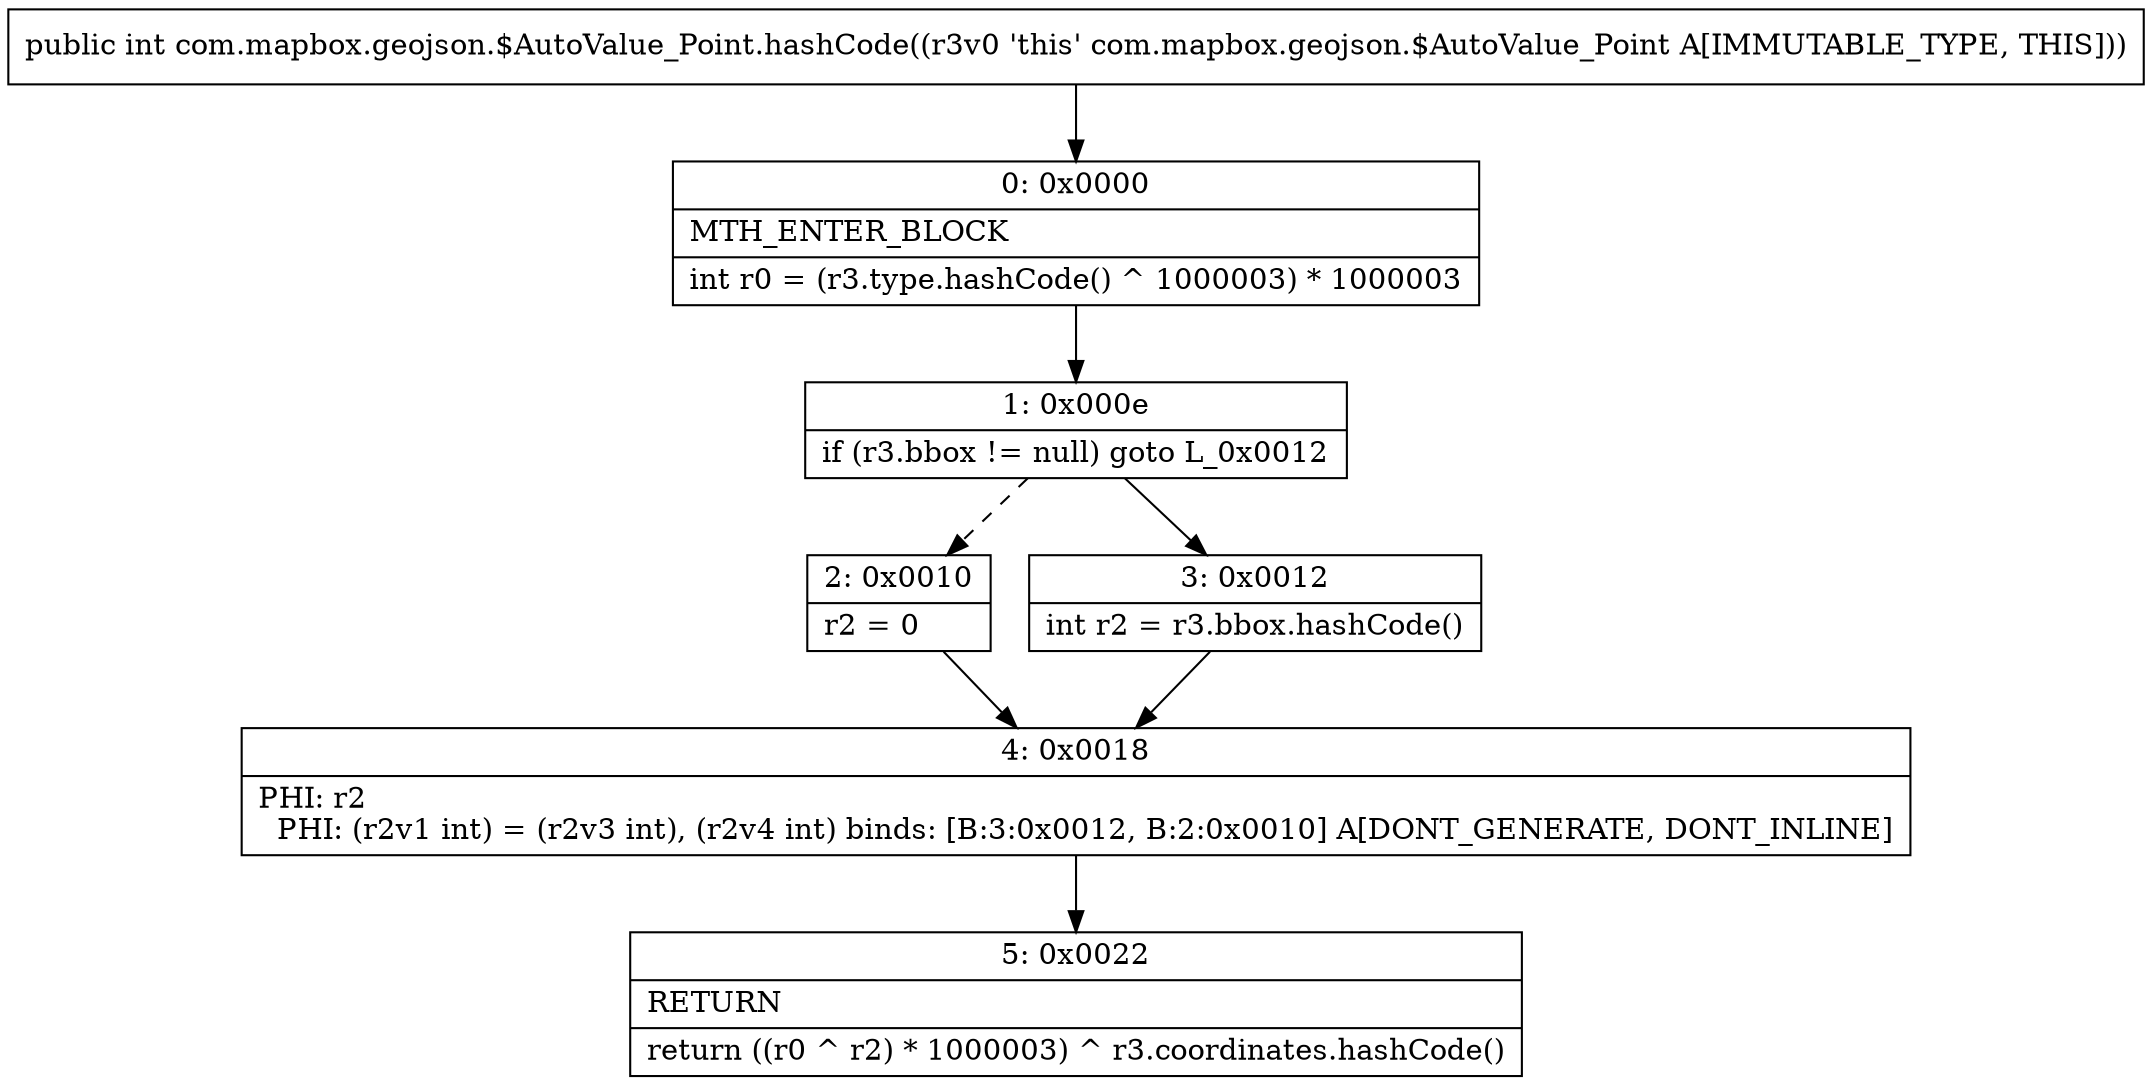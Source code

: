 digraph "CFG forcom.mapbox.geojson.$AutoValue_Point.hashCode()I" {
Node_0 [shape=record,label="{0\:\ 0x0000|MTH_ENTER_BLOCK\l|int r0 = (r3.type.hashCode() ^ 1000003) * 1000003\l}"];
Node_1 [shape=record,label="{1\:\ 0x000e|if (r3.bbox != null) goto L_0x0012\l}"];
Node_2 [shape=record,label="{2\:\ 0x0010|r2 = 0\l}"];
Node_3 [shape=record,label="{3\:\ 0x0012|int r2 = r3.bbox.hashCode()\l}"];
Node_4 [shape=record,label="{4\:\ 0x0018|PHI: r2 \l  PHI: (r2v1 int) = (r2v3 int), (r2v4 int) binds: [B:3:0x0012, B:2:0x0010] A[DONT_GENERATE, DONT_INLINE]\l}"];
Node_5 [shape=record,label="{5\:\ 0x0022|RETURN\l|return ((r0 ^ r2) * 1000003) ^ r3.coordinates.hashCode()\l}"];
MethodNode[shape=record,label="{public int com.mapbox.geojson.$AutoValue_Point.hashCode((r3v0 'this' com.mapbox.geojson.$AutoValue_Point A[IMMUTABLE_TYPE, THIS])) }"];
MethodNode -> Node_0;
Node_0 -> Node_1;
Node_1 -> Node_2[style=dashed];
Node_1 -> Node_3;
Node_2 -> Node_4;
Node_3 -> Node_4;
Node_4 -> Node_5;
}

